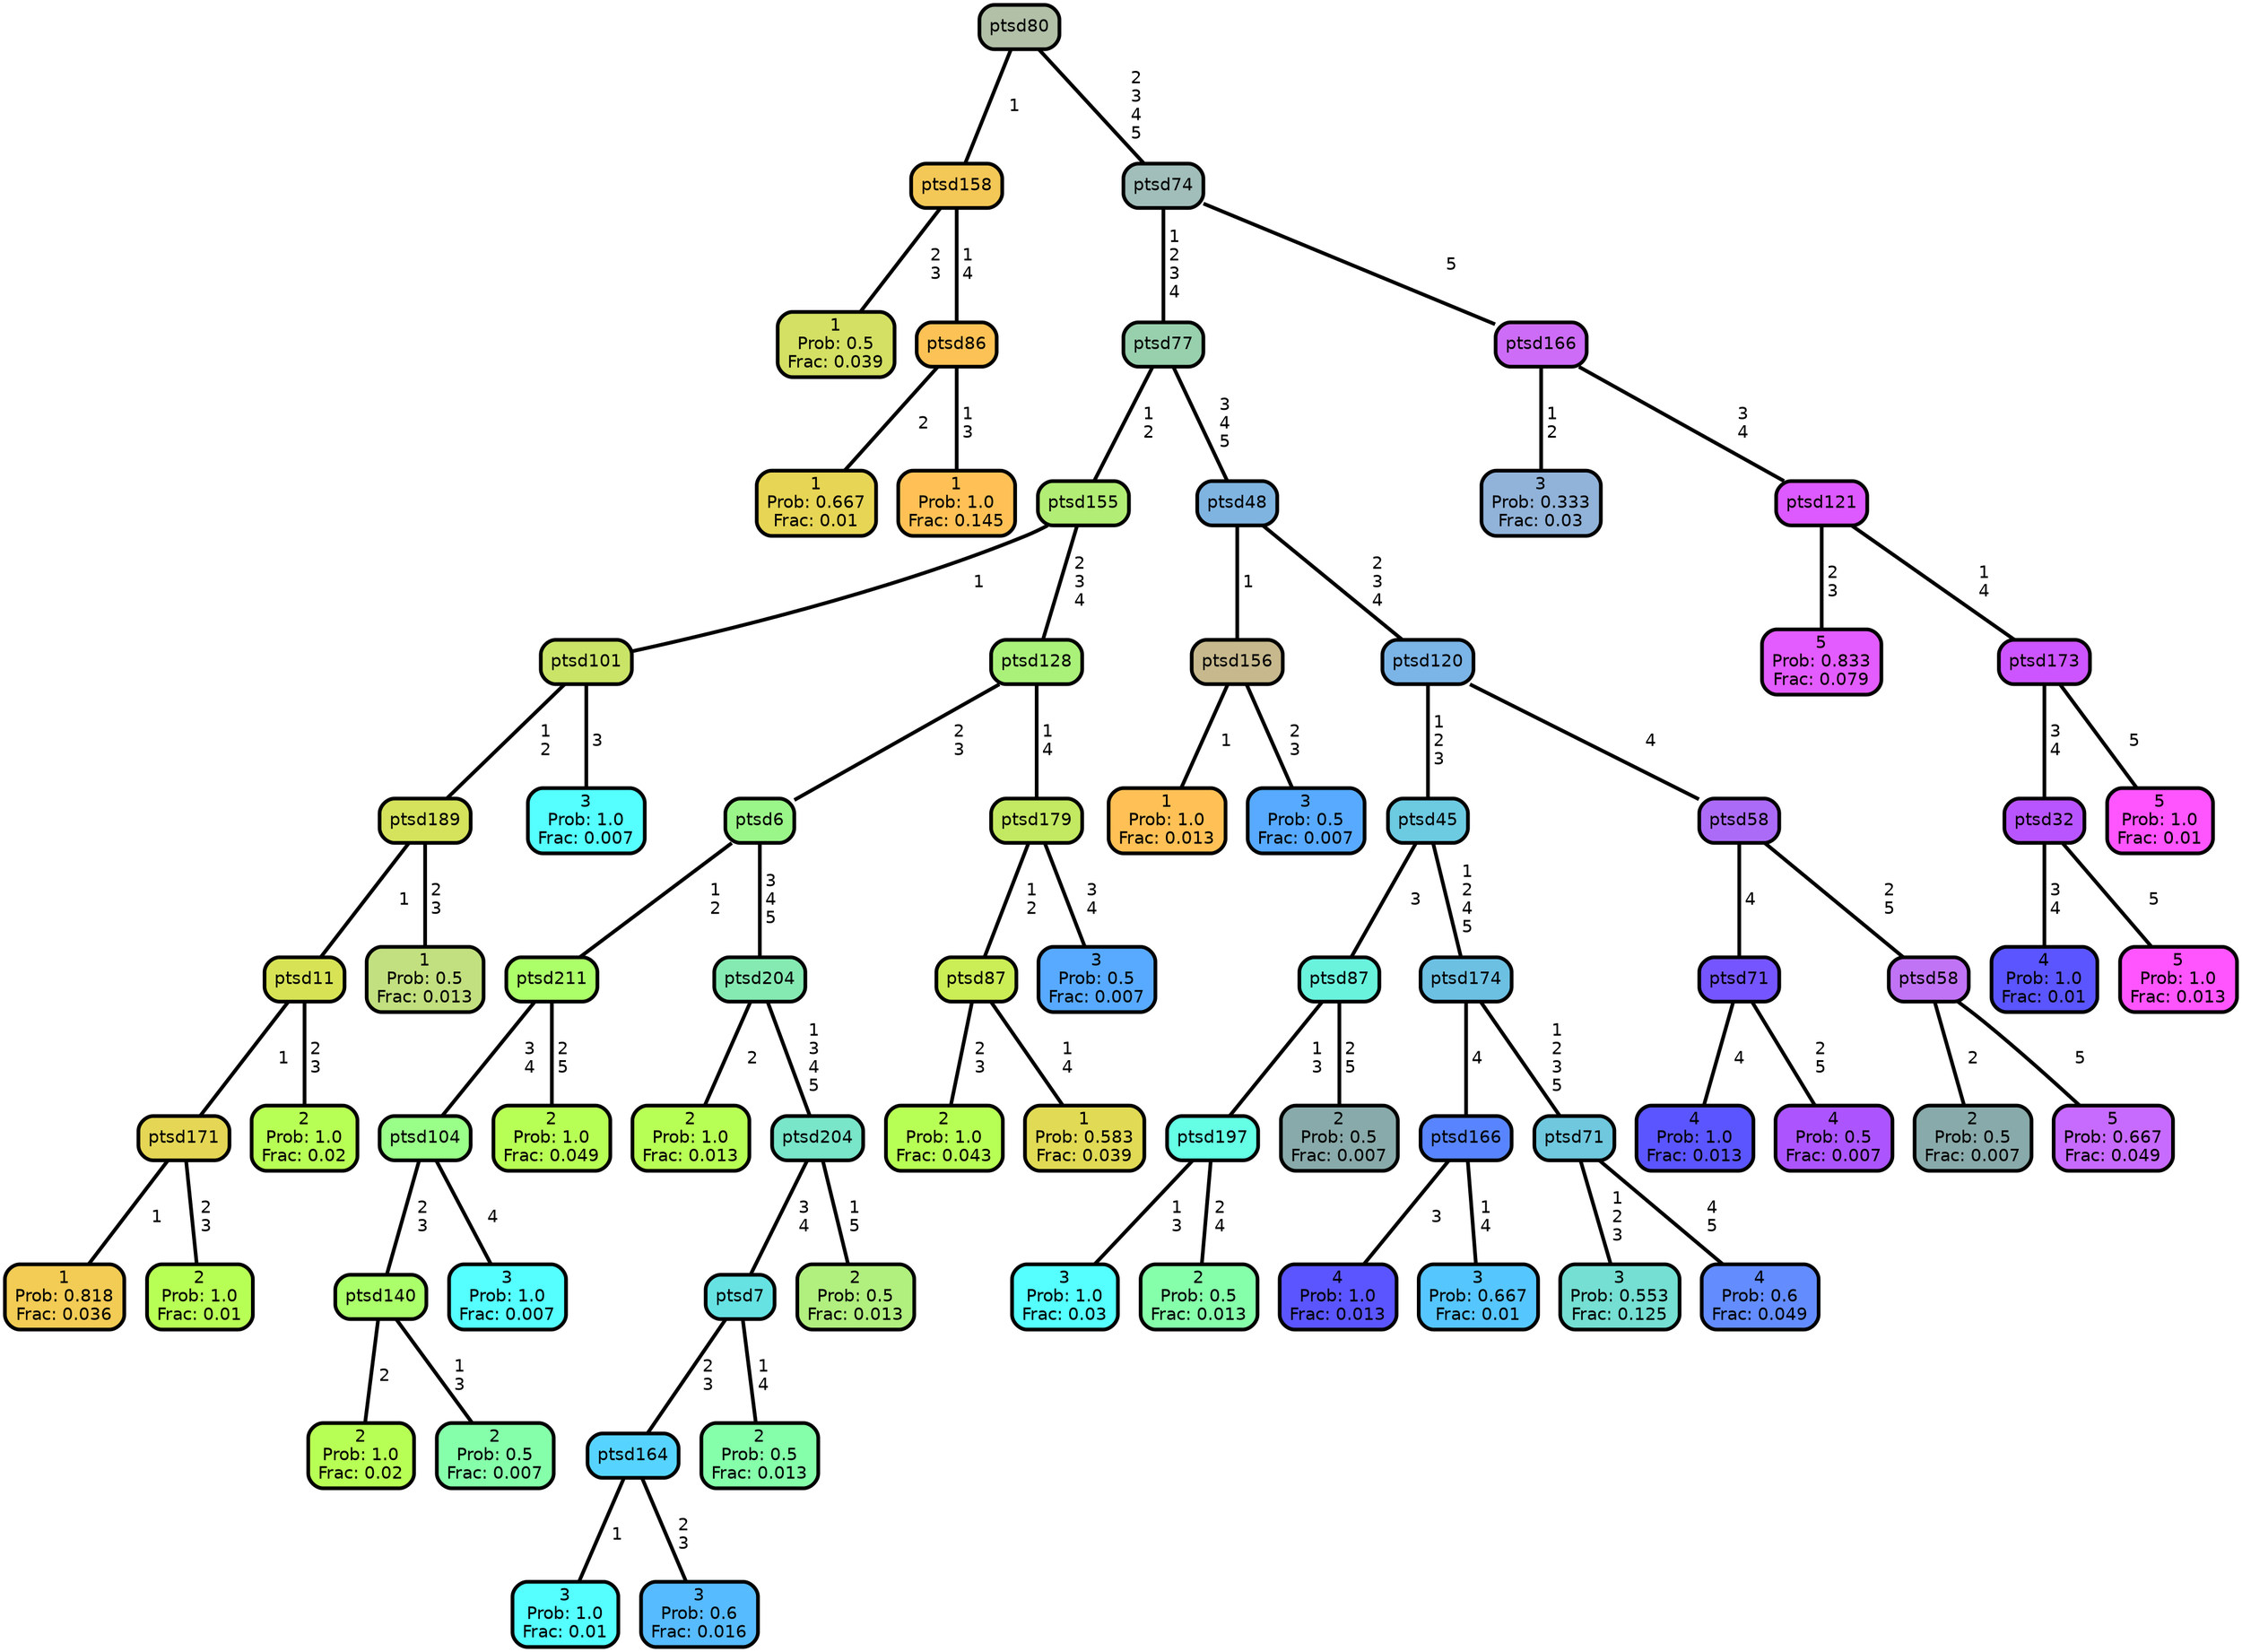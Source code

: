 graph Tree {
node [shape=box, style="filled, rounded",color="black",penwidth="3",fontcolor="black",                 fontname=helvetica] ;
graph [ranksep="0 equally", splines=straight,                 bgcolor=transparent, dpi=200] ;
edge [fontname=helvetica, color=black] ;
0 [label="1
Prob: 0.5
Frac: 0.039", fillcolor="#d3e063"] ;
1 [label="ptsd158", fillcolor="#f4c857"] ;
2 [label="1
Prob: 0.667
Frac: 0.01", fillcolor="#e7d555"] ;
3 [label="ptsd86", fillcolor="#fdc255"] ;
4 [label="1
Prob: 1.0
Frac: 0.145", fillcolor="#ffc155"] ;
5 [label="ptsd80", fillcolor="#b1c0a7"] ;
6 [label="1
Prob: 0.818
Frac: 0.036", fillcolor="#f2cc55"] ;
7 [label="ptsd171", fillcolor="#e5d755"] ;
8 [label="2
Prob: 1.0
Frac: 0.01", fillcolor="#b8ff55"] ;
9 [label="ptsd11", fillcolor="#d7e355"] ;
10 [label="2
Prob: 1.0
Frac: 0.02", fillcolor="#b8ff55"] ;
11 [label="ptsd189", fillcolor="#d4e25c"] ;
12 [label="1
Prob: 0.5
Frac: 0.013", fillcolor="#c2e07f"] ;
13 [label="ptsd101", fillcolor="#cae468"] ;
14 [label="3
Prob: 1.0
Frac: 0.007", fillcolor="#55ffff"] ;
15 [label="ptsd155", fillcolor="#b2ed75"] ;
16 [label="2
Prob: 1.0
Frac: 0.02", fillcolor="#b8ff55"] ;
17 [label="ptsd140", fillcolor="#abff6a"] ;
18 [label="2
Prob: 0.5
Frac: 0.007", fillcolor="#86ffaa"] ;
19 [label="ptsd104", fillcolor="#9aff88"] ;
20 [label="3
Prob: 1.0
Frac: 0.007", fillcolor="#55ffff"] ;
21 [label="ptsd211", fillcolor="#acff69"] ;
22 [label="2
Prob: 1.0
Frac: 0.049", fillcolor="#b8ff55"] ;
23 [label="ptsd6", fillcolor="#9bf689"] ;
24 [label="2
Prob: 1.0
Frac: 0.013", fillcolor="#b8ff55"] ;
25 [label="ptsd204", fillcolor="#85eab2"] ;
26 [label="3
Prob: 1.0
Frac: 0.01", fillcolor="#55ffff"] ;
27 [label="ptsd164", fillcolor="#56d4ff"] ;
28 [label="3
Prob: 0.6
Frac: 0.016", fillcolor="#57bbff"] ;
29 [label="ptsd7", fillcolor="#66e2e2"] ;
30 [label="2
Prob: 0.5
Frac: 0.013", fillcolor="#86ffaa"] ;
31 [label="ptsd204", fillcolor="#79e5c9"] ;
32 [label="2
Prob: 0.5
Frac: 0.013", fillcolor="#b1ef7f"] ;
33 [label="ptsd128", fillcolor="#aaf17a"] ;
34 [label="2
Prob: 1.0
Frac: 0.043", fillcolor="#b8ff55"] ;
35 [label="ptsd87", fillcolor="#cbed55"] ;
36 [label="1
Prob: 0.583
Frac: 0.039", fillcolor="#e1da55"] ;
37 [label="ptsd179", fillcolor="#c3e861"] ;
38 [label="3
Prob: 0.5
Frac: 0.007", fillcolor="#57aaff"] ;
39 [label="ptsd77", fillcolor="#98d0ad"] ;
40 [label="1
Prob: 1.0
Frac: 0.013", fillcolor="#ffc155"] ;
41 [label="ptsd156", fillcolor="#c7b98d"] ;
42 [label="3
Prob: 0.5
Frac: 0.007", fillcolor="#57aaff"] ;
43 [label="ptsd48", fillcolor="#7fb4e1"] ;
44 [label="3
Prob: 1.0
Frac: 0.03", fillcolor="#55ffff"] ;
45 [label="ptsd197", fillcolor="#64ffe4"] ;
46 [label="2
Prob: 0.5
Frac: 0.013", fillcolor="#86ffaa"] ;
47 [label="ptsd87", fillcolor="#69f3dd"] ;
48 [label="2
Prob: 0.5
Frac: 0.007", fillcolor="#89aaaa"] ;
49 [label="ptsd45", fillcolor="#6ccae1"] ;
50 [label="4
Prob: 1.0
Frac: 0.013", fillcolor="#5a55ff"] ;
51 [label="ptsd166", fillcolor="#5885ff"] ;
52 [label="3
Prob: 0.667
Frac: 0.01", fillcolor="#56c6ff"] ;
53 [label="ptsd174", fillcolor="#6cc0e2"] ;
54 [label="3
Prob: 0.553
Frac: 0.125", fillcolor="#74dfd2"] ;
55 [label="ptsd71", fillcolor="#6fc8de"] ;
56 [label="4
Prob: 0.6
Frac: 0.049", fillcolor="#638dff"] ;
57 [label="ptsd120", fillcolor="#7bb4e6"] ;
58 [label="4
Prob: 1.0
Frac: 0.013", fillcolor="#5a55ff"] ;
59 [label="ptsd71", fillcolor="#7555ff"] ;
60 [label="4
Prob: 0.5
Frac: 0.007", fillcolor="#ac55ff"] ;
61 [label="ptsd58", fillcolor="#ac6bf7"] ;
62 [label="2
Prob: 0.5
Frac: 0.007", fillcolor="#89aaaa"] ;
63 [label="ptsd58", fillcolor="#c073f5"] ;
64 [label="5
Prob: 0.667
Frac: 0.049", fillcolor="#c76bff"] ;
65 [label="ptsd74", fillcolor="#a1beba"] ;
66 [label="3
Prob: 0.333
Frac: 0.03", fillcolor="#91b3d9"] ;
67 [label="ptsd166", fillcolor="#cd6cf7"] ;
68 [label="5
Prob: 0.833
Frac: 0.079", fillcolor="#e35cff"] ;
69 [label="ptsd121", fillcolor="#dc5aff"] ;
70 [label="4
Prob: 1.0
Frac: 0.01", fillcolor="#5a55ff"] ;
71 [label="ptsd32", fillcolor="#b855ff"] ;
72 [label="5
Prob: 1.0
Frac: 0.013", fillcolor="#ff55ff"] ;
73 [label="ptsd173", fillcolor="#cd55ff"] ;
74 [label="5
Prob: 1.0
Frac: 0.01", fillcolor="#ff55ff"] ;
1 -- 0 [label=" 2\n 3",penwidth=3] ;
1 -- 3 [label=" 1\n 4",penwidth=3] ;
3 -- 2 [label=" 2",penwidth=3] ;
3 -- 4 [label=" 1\n 3",penwidth=3] ;
5 -- 1 [label=" 1",penwidth=3] ;
5 -- 65 [label=" 2\n 3\n 4\n 5",penwidth=3] ;
7 -- 6 [label=" 1",penwidth=3] ;
7 -- 8 [label=" 2\n 3",penwidth=3] ;
9 -- 7 [label=" 1",penwidth=3] ;
9 -- 10 [label=" 2\n 3",penwidth=3] ;
11 -- 9 [label=" 1",penwidth=3] ;
11 -- 12 [label=" 2\n 3",penwidth=3] ;
13 -- 11 [label=" 1\n 2",penwidth=3] ;
13 -- 14 [label=" 3",penwidth=3] ;
15 -- 13 [label=" 1",penwidth=3] ;
15 -- 33 [label=" 2\n 3\n 4",penwidth=3] ;
17 -- 16 [label=" 2",penwidth=3] ;
17 -- 18 [label=" 1\n 3",penwidth=3] ;
19 -- 17 [label=" 2\n 3",penwidth=3] ;
19 -- 20 [label=" 4",penwidth=3] ;
21 -- 19 [label=" 3\n 4",penwidth=3] ;
21 -- 22 [label=" 2\n 5",penwidth=3] ;
23 -- 21 [label=" 1\n 2",penwidth=3] ;
23 -- 25 [label=" 3\n 4\n 5",penwidth=3] ;
25 -- 24 [label=" 2",penwidth=3] ;
25 -- 31 [label=" 1\n 3\n 4\n 5",penwidth=3] ;
27 -- 26 [label=" 1",penwidth=3] ;
27 -- 28 [label=" 2\n 3",penwidth=3] ;
29 -- 27 [label=" 2\n 3",penwidth=3] ;
29 -- 30 [label=" 1\n 4",penwidth=3] ;
31 -- 29 [label=" 3\n 4",penwidth=3] ;
31 -- 32 [label=" 1\n 5",penwidth=3] ;
33 -- 23 [label=" 2\n 3",penwidth=3] ;
33 -- 37 [label=" 1\n 4",penwidth=3] ;
35 -- 34 [label=" 2\n 3",penwidth=3] ;
35 -- 36 [label=" 1\n 4",penwidth=3] ;
37 -- 35 [label=" 1\n 2",penwidth=3] ;
37 -- 38 [label=" 3\n 4",penwidth=3] ;
39 -- 15 [label=" 1\n 2",penwidth=3] ;
39 -- 43 [label=" 3\n 4\n 5",penwidth=3] ;
41 -- 40 [label=" 1",penwidth=3] ;
41 -- 42 [label=" 2\n 3",penwidth=3] ;
43 -- 41 [label=" 1",penwidth=3] ;
43 -- 57 [label=" 2\n 3\n 4",penwidth=3] ;
45 -- 44 [label=" 1\n 3",penwidth=3] ;
45 -- 46 [label=" 2\n 4",penwidth=3] ;
47 -- 45 [label=" 1\n 3",penwidth=3] ;
47 -- 48 [label=" 2\n 5",penwidth=3] ;
49 -- 47 [label=" 3",penwidth=3] ;
49 -- 53 [label=" 1\n 2\n 4\n 5",penwidth=3] ;
51 -- 50 [label=" 3",penwidth=3] ;
51 -- 52 [label=" 1\n 4",penwidth=3] ;
53 -- 51 [label=" 4",penwidth=3] ;
53 -- 55 [label=" 1\n 2\n 3\n 5",penwidth=3] ;
55 -- 54 [label=" 1\n 2\n 3",penwidth=3] ;
55 -- 56 [label=" 4\n 5",penwidth=3] ;
57 -- 49 [label=" 1\n 2\n 3",penwidth=3] ;
57 -- 61 [label=" 4",penwidth=3] ;
59 -- 58 [label=" 4",penwidth=3] ;
59 -- 60 [label=" 2\n 5",penwidth=3] ;
61 -- 59 [label=" 4",penwidth=3] ;
61 -- 63 [label=" 2\n 5",penwidth=3] ;
63 -- 62 [label=" 2",penwidth=3] ;
63 -- 64 [label=" 5",penwidth=3] ;
65 -- 39 [label=" 1\n 2\n 3\n 4",penwidth=3] ;
65 -- 67 [label=" 5",penwidth=3] ;
67 -- 66 [label=" 1\n 2",penwidth=3] ;
67 -- 69 [label=" 3\n 4",penwidth=3] ;
69 -- 68 [label=" 2\n 3",penwidth=3] ;
69 -- 73 [label=" 1\n 4",penwidth=3] ;
71 -- 70 [label=" 3\n 4",penwidth=3] ;
71 -- 72 [label=" 5",penwidth=3] ;
73 -- 71 [label=" 3\n 4",penwidth=3] ;
73 -- 74 [label=" 5",penwidth=3] ;
{rank = same;}}